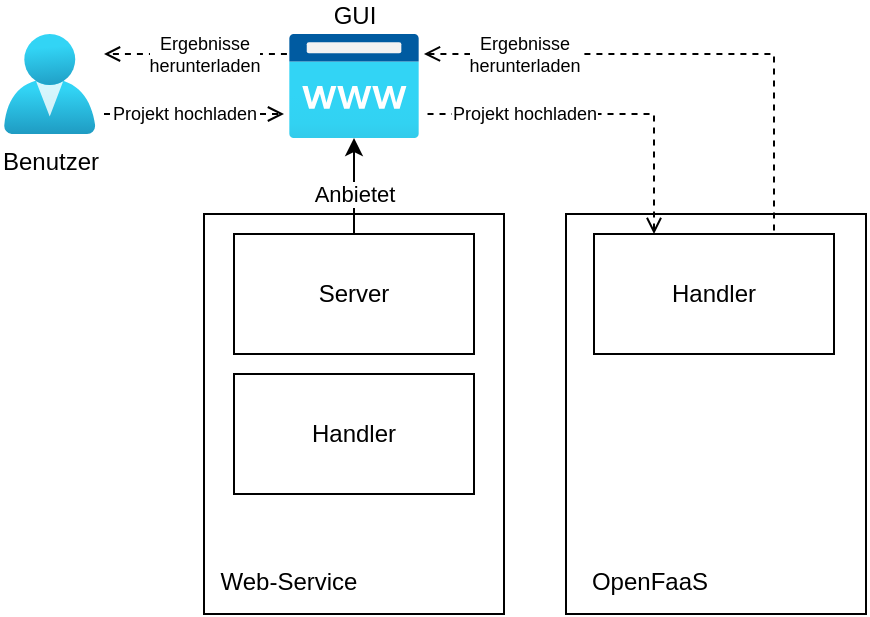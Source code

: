 <mxfile version="16.1.2" type="device"><diagram id="PbypmqL6faJBwPtph8iI" name="Seite-1"><mxGraphModel dx="918" dy="714" grid="1" gridSize="10" guides="1" tooltips="1" connect="1" arrows="1" fold="1" page="1" pageScale="1" pageWidth="827" pageHeight="1169" math="0" shadow="0"><root><mxCell id="0"/><mxCell id="1" parent="0"/><mxCell id="lAr65FAP6mh5BTawciur-10" value="" style="rounded=0;whiteSpace=wrap;html=1;fillColor=none;" vertex="1" parent="1"><mxGeometry x="291" y="110" width="150" height="200" as="geometry"/></mxCell><mxCell id="lAr65FAP6mh5BTawciur-2" value="Handler" style="rounded=0;whiteSpace=wrap;html=1;fillColor=none;" vertex="1" parent="1"><mxGeometry x="305" y="120" width="120" height="60" as="geometry"/></mxCell><mxCell id="lAr65FAP6mh5BTawciur-3" value="OpenFaaS" style="text;html=1;strokeColor=none;fillColor=none;align=center;verticalAlign=middle;whiteSpace=wrap;rounded=0;" vertex="1" parent="1"><mxGeometry x="295" y="279" width="76" height="30" as="geometry"/></mxCell><mxCell id="lAr65FAP6mh5BTawciur-5" value="" style="rounded=0;whiteSpace=wrap;html=1;fillColor=none;" vertex="1" parent="1"><mxGeometry x="110" y="110" width="150" height="200" as="geometry"/></mxCell><mxCell id="lAr65FAP6mh5BTawciur-6" value="Server" style="rounded=0;whiteSpace=wrap;html=1;fillColor=none;" vertex="1" parent="1"><mxGeometry x="125" y="120" width="120" height="60" as="geometry"/></mxCell><mxCell id="lAr65FAP6mh5BTawciur-7" value="Handler" style="rounded=0;whiteSpace=wrap;html=1;fillColor=none;" vertex="1" parent="1"><mxGeometry x="125" y="190" width="120" height="60" as="geometry"/></mxCell><mxCell id="lAr65FAP6mh5BTawciur-8" value="Web-Service" style="text;html=1;strokeColor=none;fillColor=none;align=center;verticalAlign=middle;whiteSpace=wrap;rounded=0;" vertex="1" parent="1"><mxGeometry x="115" y="279" width="75" height="30" as="geometry"/></mxCell><mxCell id="lAr65FAP6mh5BTawciur-11" value="GUI" style="aspect=fixed;html=1;points=[];align=center;image;fontSize=12;image=img/lib/azure2/app_services/App_Service_Domains.svg;strokeColor=#000000;fillColor=none;labelPosition=center;verticalLabelPosition=top;verticalAlign=bottom;" vertex="1" parent="1"><mxGeometry x="152.5" y="20" width="65" height="52" as="geometry"/></mxCell><mxCell id="lAr65FAP6mh5BTawciur-12" value="" style="endArrow=classic;html=1;rounded=0;" edge="1" parent="1" source="lAr65FAP6mh5BTawciur-6" target="lAr65FAP6mh5BTawciur-11"><mxGeometry width="50" height="50" relative="1" as="geometry"><mxPoint x="10" y="240" as="sourcePoint"/><mxPoint x="60" y="190" as="targetPoint"/></mxGeometry></mxCell><mxCell id="lAr65FAP6mh5BTawciur-13" value="Anbietet" style="edgeLabel;html=1;align=center;verticalAlign=middle;resizable=0;points=[];" vertex="1" connectable="0" parent="lAr65FAP6mh5BTawciur-12"><mxGeometry x="-0.403" y="-1" relative="1" as="geometry"><mxPoint x="-1" y="-6" as="offset"/></mxGeometry></mxCell><mxCell id="lAr65FAP6mh5BTawciur-14" value="Benutzer" style="aspect=fixed;html=1;points=[];align=center;image;fontSize=12;image=img/lib/azure2/identity/Users.svg;strokeColor=#000000;fillColor=none;" vertex="1" parent="1"><mxGeometry x="10" y="20" width="45.71" height="50" as="geometry"/></mxCell><mxCell id="lAr65FAP6mh5BTawciur-15" value="" style="endArrow=none;html=1;rounded=0;endFill=0;dashed=1;entryX=0.75;entryY=0;entryDx=0;entryDy=0;exitX=1.038;exitY=0.192;exitDx=0;exitDy=0;exitPerimeter=0;startArrow=open;startFill=0;" edge="1" parent="1" source="lAr65FAP6mh5BTawciur-11" target="lAr65FAP6mh5BTawciur-2"><mxGeometry width="50" height="50" relative="1" as="geometry"><mxPoint x="610" y="160" as="sourcePoint"/><mxPoint x="440" y="20" as="targetPoint"/><Array as="points"><mxPoint x="395" y="30"/></Array></mxGeometry></mxCell><mxCell id="lAr65FAP6mh5BTawciur-16" value="" style="endArrow=none;html=1;rounded=0;endFill=0;dashed=1;exitX=0.25;exitY=0;exitDx=0;exitDy=0;startArrow=open;startFill=0;" edge="1" parent="1" source="lAr65FAP6mh5BTawciur-2"><mxGeometry width="50" height="50" relative="1" as="geometry"><mxPoint x="229.97" y="39.984" as="sourcePoint"/><mxPoint x="220" y="60" as="targetPoint"/><Array as="points"><mxPoint x="335" y="60"/></Array></mxGeometry></mxCell><mxCell id="lAr65FAP6mh5BTawciur-17" value="" style="endArrow=open;html=1;rounded=0;dashed=1;exitX=-0.016;exitY=0.192;exitDx=0;exitDy=0;exitPerimeter=0;endFill=0;" edge="1" parent="1" source="lAr65FAP6mh5BTawciur-11"><mxGeometry width="50" height="50" relative="1" as="geometry"><mxPoint x="80" y="70" as="sourcePoint"/><mxPoint x="60" y="30" as="targetPoint"/></mxGeometry></mxCell><mxCell id="lAr65FAP6mh5BTawciur-18" value="" style="endArrow=open;html=1;rounded=0;dashed=1;endFill=0;exitX=1.094;exitY=0.8;exitDx=0;exitDy=0;exitPerimeter=0;" edge="1" parent="1" source="lAr65FAP6mh5BTawciur-14"><mxGeometry width="50" height="50" relative="1" as="geometry"><mxPoint x="161.46" y="39.984" as="sourcePoint"/><mxPoint x="150" y="60" as="targetPoint"/></mxGeometry></mxCell><mxCell id="lAr65FAP6mh5BTawciur-19" value="Projekt hochladen" style="edgeLabel;html=1;align=center;verticalAlign=middle;resizable=0;points=[];fontSize=9;" vertex="1" connectable="0" parent="1"><mxGeometry x="99.996" y="60.003" as="geometry"/></mxCell><mxCell id="lAr65FAP6mh5BTawciur-20" value="Projekt hochladen" style="edgeLabel;html=1;align=center;verticalAlign=middle;resizable=0;points=[];fontSize=9;" vertex="1" connectable="0" parent="1"><mxGeometry x="269.996" y="60.003" as="geometry"/></mxCell><mxCell id="lAr65FAP6mh5BTawciur-21" value="Ergebnisse&lt;br&gt;herunterladen" style="edgeLabel;html=1;align=center;verticalAlign=middle;resizable=0;points=[];fontSize=9;" vertex="1" connectable="0" parent="1"><mxGeometry x="109.996" y="30.003" as="geometry"/></mxCell><mxCell id="lAr65FAP6mh5BTawciur-22" value="Ergebnisse&lt;br&gt;herunterladen" style="edgeLabel;html=1;align=center;verticalAlign=middle;resizable=0;points=[];fontSize=9;" vertex="1" connectable="0" parent="1"><mxGeometry x="269.996" y="30.003" as="geometry"/></mxCell></root></mxGraphModel></diagram></mxfile>